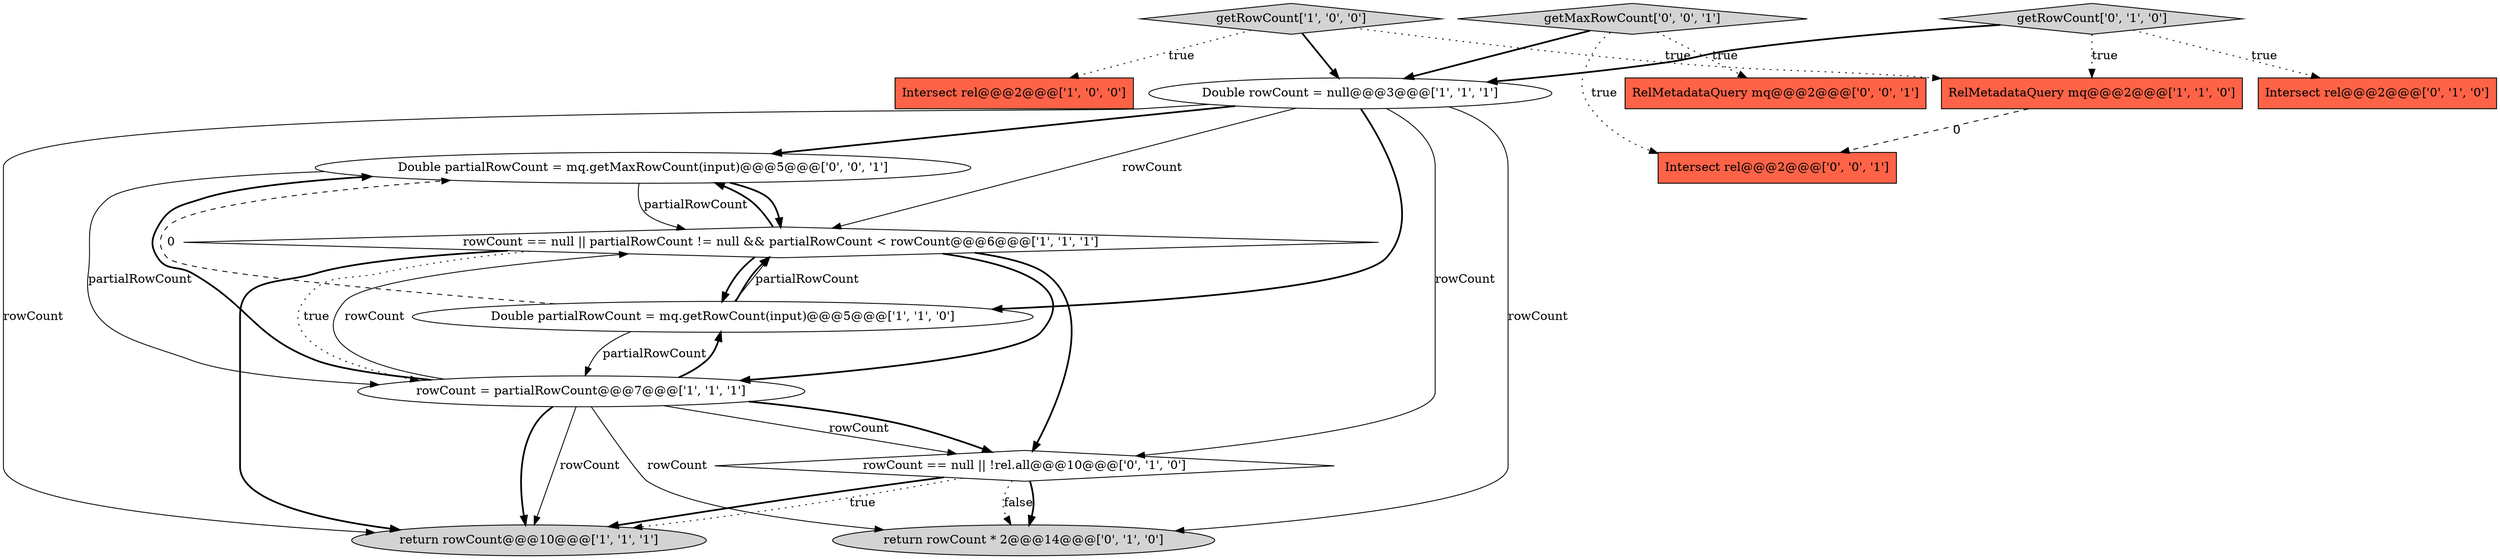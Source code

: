 digraph {
12 [style = filled, label = "Double partialRowCount = mq.getMaxRowCount(input)@@@5@@@['0', '0', '1']", fillcolor = white, shape = ellipse image = "AAA0AAABBB3BBB"];
10 [style = filled, label = "return rowCount * 2@@@14@@@['0', '1', '0']", fillcolor = lightgray, shape = ellipse image = "AAA1AAABBB2BBB"];
14 [style = filled, label = "RelMetadataQuery mq@@@2@@@['0', '0', '1']", fillcolor = tomato, shape = box image = "AAA0AAABBB3BBB"];
9 [style = filled, label = "Intersect rel@@@2@@@['0', '1', '0']", fillcolor = tomato, shape = box image = "AAA0AAABBB2BBB"];
1 [style = filled, label = "RelMetadataQuery mq@@@2@@@['1', '1', '0']", fillcolor = tomato, shape = box image = "AAA0AAABBB1BBB"];
6 [style = filled, label = "getRowCount['1', '0', '0']", fillcolor = lightgray, shape = diamond image = "AAA0AAABBB1BBB"];
7 [style = filled, label = "Double rowCount = null@@@3@@@['1', '1', '1']", fillcolor = white, shape = ellipse image = "AAA0AAABBB1BBB"];
11 [style = filled, label = "rowCount == null || !rel.all@@@10@@@['0', '1', '0']", fillcolor = white, shape = diamond image = "AAA1AAABBB2BBB"];
13 [style = filled, label = "getMaxRowCount['0', '0', '1']", fillcolor = lightgray, shape = diamond image = "AAA0AAABBB3BBB"];
4 [style = filled, label = "rowCount == null || partialRowCount != null && partialRowCount < rowCount@@@6@@@['1', '1', '1']", fillcolor = white, shape = diamond image = "AAA0AAABBB1BBB"];
5 [style = filled, label = "return rowCount@@@10@@@['1', '1', '1']", fillcolor = lightgray, shape = ellipse image = "AAA0AAABBB1BBB"];
0 [style = filled, label = "Intersect rel@@@2@@@['1', '0', '0']", fillcolor = tomato, shape = box image = "AAA0AAABBB1BBB"];
15 [style = filled, label = "Intersect rel@@@2@@@['0', '0', '1']", fillcolor = tomato, shape = box image = "AAA0AAABBB3BBB"];
2 [style = filled, label = "rowCount = partialRowCount@@@7@@@['1', '1', '1']", fillcolor = white, shape = ellipse image = "AAA0AAABBB1BBB"];
8 [style = filled, label = "getRowCount['0', '1', '0']", fillcolor = lightgray, shape = diamond image = "AAA0AAABBB2BBB"];
3 [style = filled, label = "Double partialRowCount = mq.getRowCount(input)@@@5@@@['1', '1', '0']", fillcolor = white, shape = ellipse image = "AAA0AAABBB1BBB"];
7->10 [style = solid, label="rowCount"];
11->10 [style = dotted, label="false"];
13->7 [style = bold, label=""];
3->2 [style = solid, label="partialRowCount"];
7->11 [style = solid, label="rowCount"];
2->11 [style = solid, label="rowCount"];
2->11 [style = bold, label=""];
2->5 [style = bold, label=""];
4->11 [style = bold, label=""];
4->5 [style = bold, label=""];
12->4 [style = bold, label=""];
6->1 [style = dotted, label="true"];
4->2 [style = bold, label=""];
2->4 [style = solid, label="rowCount"];
2->3 [style = bold, label=""];
6->0 [style = dotted, label="true"];
7->3 [style = bold, label=""];
3->4 [style = solid, label="partialRowCount"];
12->4 [style = solid, label="partialRowCount"];
2->5 [style = solid, label="rowCount"];
11->10 [style = bold, label=""];
7->12 [style = bold, label=""];
12->2 [style = solid, label="partialRowCount"];
7->4 [style = solid, label="rowCount"];
4->12 [style = bold, label=""];
1->15 [style = dashed, label="0"];
7->5 [style = solid, label="rowCount"];
8->7 [style = bold, label=""];
13->15 [style = dotted, label="true"];
6->7 [style = bold, label=""];
3->12 [style = dashed, label="0"];
8->1 [style = dotted, label="true"];
4->3 [style = bold, label=""];
13->14 [style = dotted, label="true"];
3->4 [style = bold, label=""];
2->12 [style = bold, label=""];
11->5 [style = bold, label=""];
2->10 [style = solid, label="rowCount"];
11->5 [style = dotted, label="true"];
4->2 [style = dotted, label="true"];
8->9 [style = dotted, label="true"];
}
